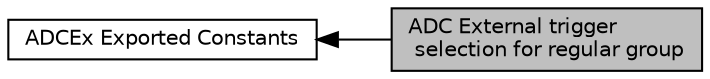 digraph "ADC External trigger selection for regular group"
{
  edge [fontname="Helvetica",fontsize="10",labelfontname="Helvetica",labelfontsize="10"];
  node [fontname="Helvetica",fontsize="10",shape=box];
  rankdir=LR;
  Node1 [label="ADC External trigger\l selection for regular group",height=0.2,width=0.4,color="black", fillcolor="grey75", style="filled", fontcolor="black",tooltip=" "];
  Node2 [label="ADCEx Exported Constants",height=0.2,width=0.4,color="black", fillcolor="white", style="filled",URL="$group___a_d_c_ex___exported___constants.html",tooltip=" "];
  Node2->Node1 [shape=plaintext, dir="back", style="solid"];
}
